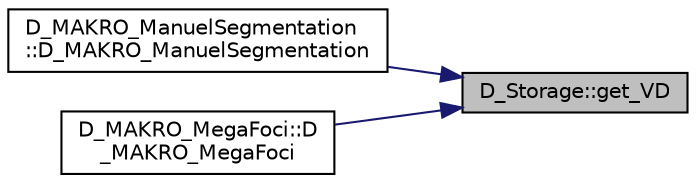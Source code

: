 digraph "D_Storage::get_VD"
{
 // LATEX_PDF_SIZE
  edge [fontname="Helvetica",fontsize="10",labelfontname="Helvetica",labelfontsize="10"];
  node [fontname="Helvetica",fontsize="10",shape=record];
  rankdir="RL";
  Node1 [label="D_Storage::get_VD",height=0.2,width=0.4,color="black", fillcolor="grey75", style="filled", fontcolor="black",tooltip=" "];
  Node1 -> Node2 [dir="back",color="midnightblue",fontsize="10",style="solid",fontname="Helvetica"];
  Node2 [label="D_MAKRO_ManuelSegmentation\l::D_MAKRO_ManuelSegmentation",height=0.2,width=0.4,color="black", fillcolor="white", style="filled",URL="$class_d___m_a_k_r_o___manuel_segmentation.html#a37cb3c77e5023892b47c77377b5cf9e7",tooltip=" "];
  Node1 -> Node3 [dir="back",color="midnightblue",fontsize="10",style="solid",fontname="Helvetica"];
  Node3 [label="D_MAKRO_MegaFoci::D\l_MAKRO_MegaFoci",height=0.2,width=0.4,color="black", fillcolor="white", style="filled",URL="$class_d___m_a_k_r_o___mega_foci.html#a3c8b097536e0d33e16f956e75177eead",tooltip=" "];
}

